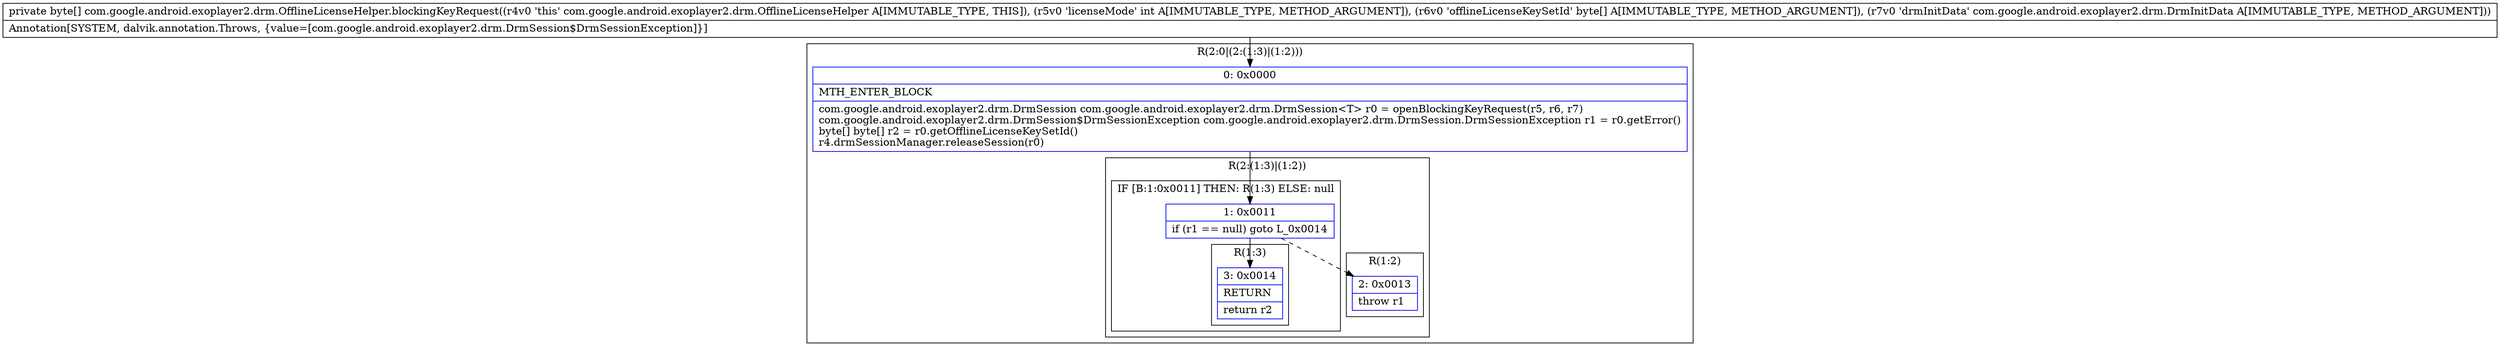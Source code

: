 digraph "CFG forcom.google.android.exoplayer2.drm.OfflineLicenseHelper.blockingKeyRequest(I[BLcom\/google\/android\/exoplayer2\/drm\/DrmInitData;)[B" {
subgraph cluster_Region_2080358343 {
label = "R(2:0|(2:(1:3)|(1:2)))";
node [shape=record,color=blue];
Node_0 [shape=record,label="{0\:\ 0x0000|MTH_ENTER_BLOCK\l|com.google.android.exoplayer2.drm.DrmSession com.google.android.exoplayer2.drm.DrmSession\<T\> r0 = openBlockingKeyRequest(r5, r6, r7)\lcom.google.android.exoplayer2.drm.DrmSession$DrmSessionException com.google.android.exoplayer2.drm.DrmSession.DrmSessionException r1 = r0.getError()\lbyte[] byte[] r2 = r0.getOfflineLicenseKeySetId()\lr4.drmSessionManager.releaseSession(r0)\l}"];
subgraph cluster_Region_1874795730 {
label = "R(2:(1:3)|(1:2))";
node [shape=record,color=blue];
subgraph cluster_IfRegion_1649655712 {
label = "IF [B:1:0x0011] THEN: R(1:3) ELSE: null";
node [shape=record,color=blue];
Node_1 [shape=record,label="{1\:\ 0x0011|if (r1 == null) goto L_0x0014\l}"];
subgraph cluster_Region_1181110655 {
label = "R(1:3)";
node [shape=record,color=blue];
Node_3 [shape=record,label="{3\:\ 0x0014|RETURN\l|return r2\l}"];
}
}
subgraph cluster_Region_1167139012 {
label = "R(1:2)";
node [shape=record,color=blue];
Node_2 [shape=record,label="{2\:\ 0x0013|throw r1\l}"];
}
}
}
MethodNode[shape=record,label="{private byte[] com.google.android.exoplayer2.drm.OfflineLicenseHelper.blockingKeyRequest((r4v0 'this' com.google.android.exoplayer2.drm.OfflineLicenseHelper A[IMMUTABLE_TYPE, THIS]), (r5v0 'licenseMode' int A[IMMUTABLE_TYPE, METHOD_ARGUMENT]), (r6v0 'offlineLicenseKeySetId' byte[] A[IMMUTABLE_TYPE, METHOD_ARGUMENT]), (r7v0 'drmInitData' com.google.android.exoplayer2.drm.DrmInitData A[IMMUTABLE_TYPE, METHOD_ARGUMENT]))  | Annotation[SYSTEM, dalvik.annotation.Throws, \{value=[com.google.android.exoplayer2.drm.DrmSession$DrmSessionException]\}]\l}"];
MethodNode -> Node_0;
Node_0 -> Node_1;
Node_1 -> Node_2[style=dashed];
Node_1 -> Node_3;
}

